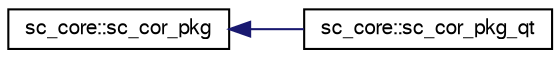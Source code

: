 digraph "Graphical Class Hierarchy"
{
  edge [fontname="FreeSans",fontsize="10",labelfontname="FreeSans",labelfontsize="10"];
  node [fontname="FreeSans",fontsize="10",shape=record];
  rankdir="LR";
  Node0 [label="sc_core::sc_cor_pkg",height=0.2,width=0.4,color="black", fillcolor="white", style="filled",URL="$a01796.html"];
  Node0 -> Node1 [dir="back",color="midnightblue",fontsize="10",style="solid",fontname="FreeSans"];
  Node1 [label="sc_core::sc_cor_pkg_qt",height=0.2,width=0.4,color="black", fillcolor="white", style="filled",URL="$a01804.html"];
}
